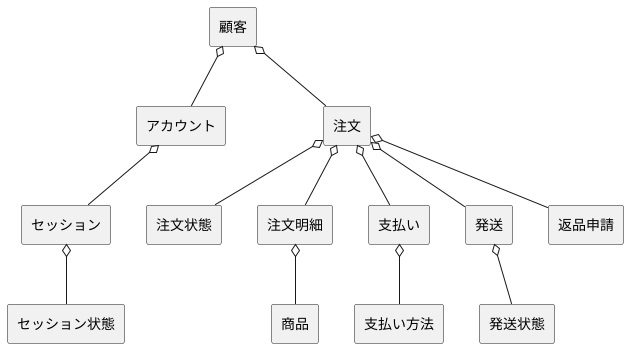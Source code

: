 @startuml 顧客側ドメインモデル図（コンポーネントスタイル）
skinparam componentStyle rectangle
 
' 顧客を中心としたモデル
[顧客] o-- [アカウント]
[アカウント] o-- [セッション]
[セッション] o-- [セッション状態]
 
[顧客] o-- [注文]
[注文] o-- [注文状態]
[注文] o-- [注文明細]
[注文] o-- [支払い]
[注文] o-- [発送]
[注文] o-- [返品申請]
 
[注文明細] o-- [商品]
[支払い] o-- [支払い方法]
[発送] o-- [発送状態]
 
@enduml